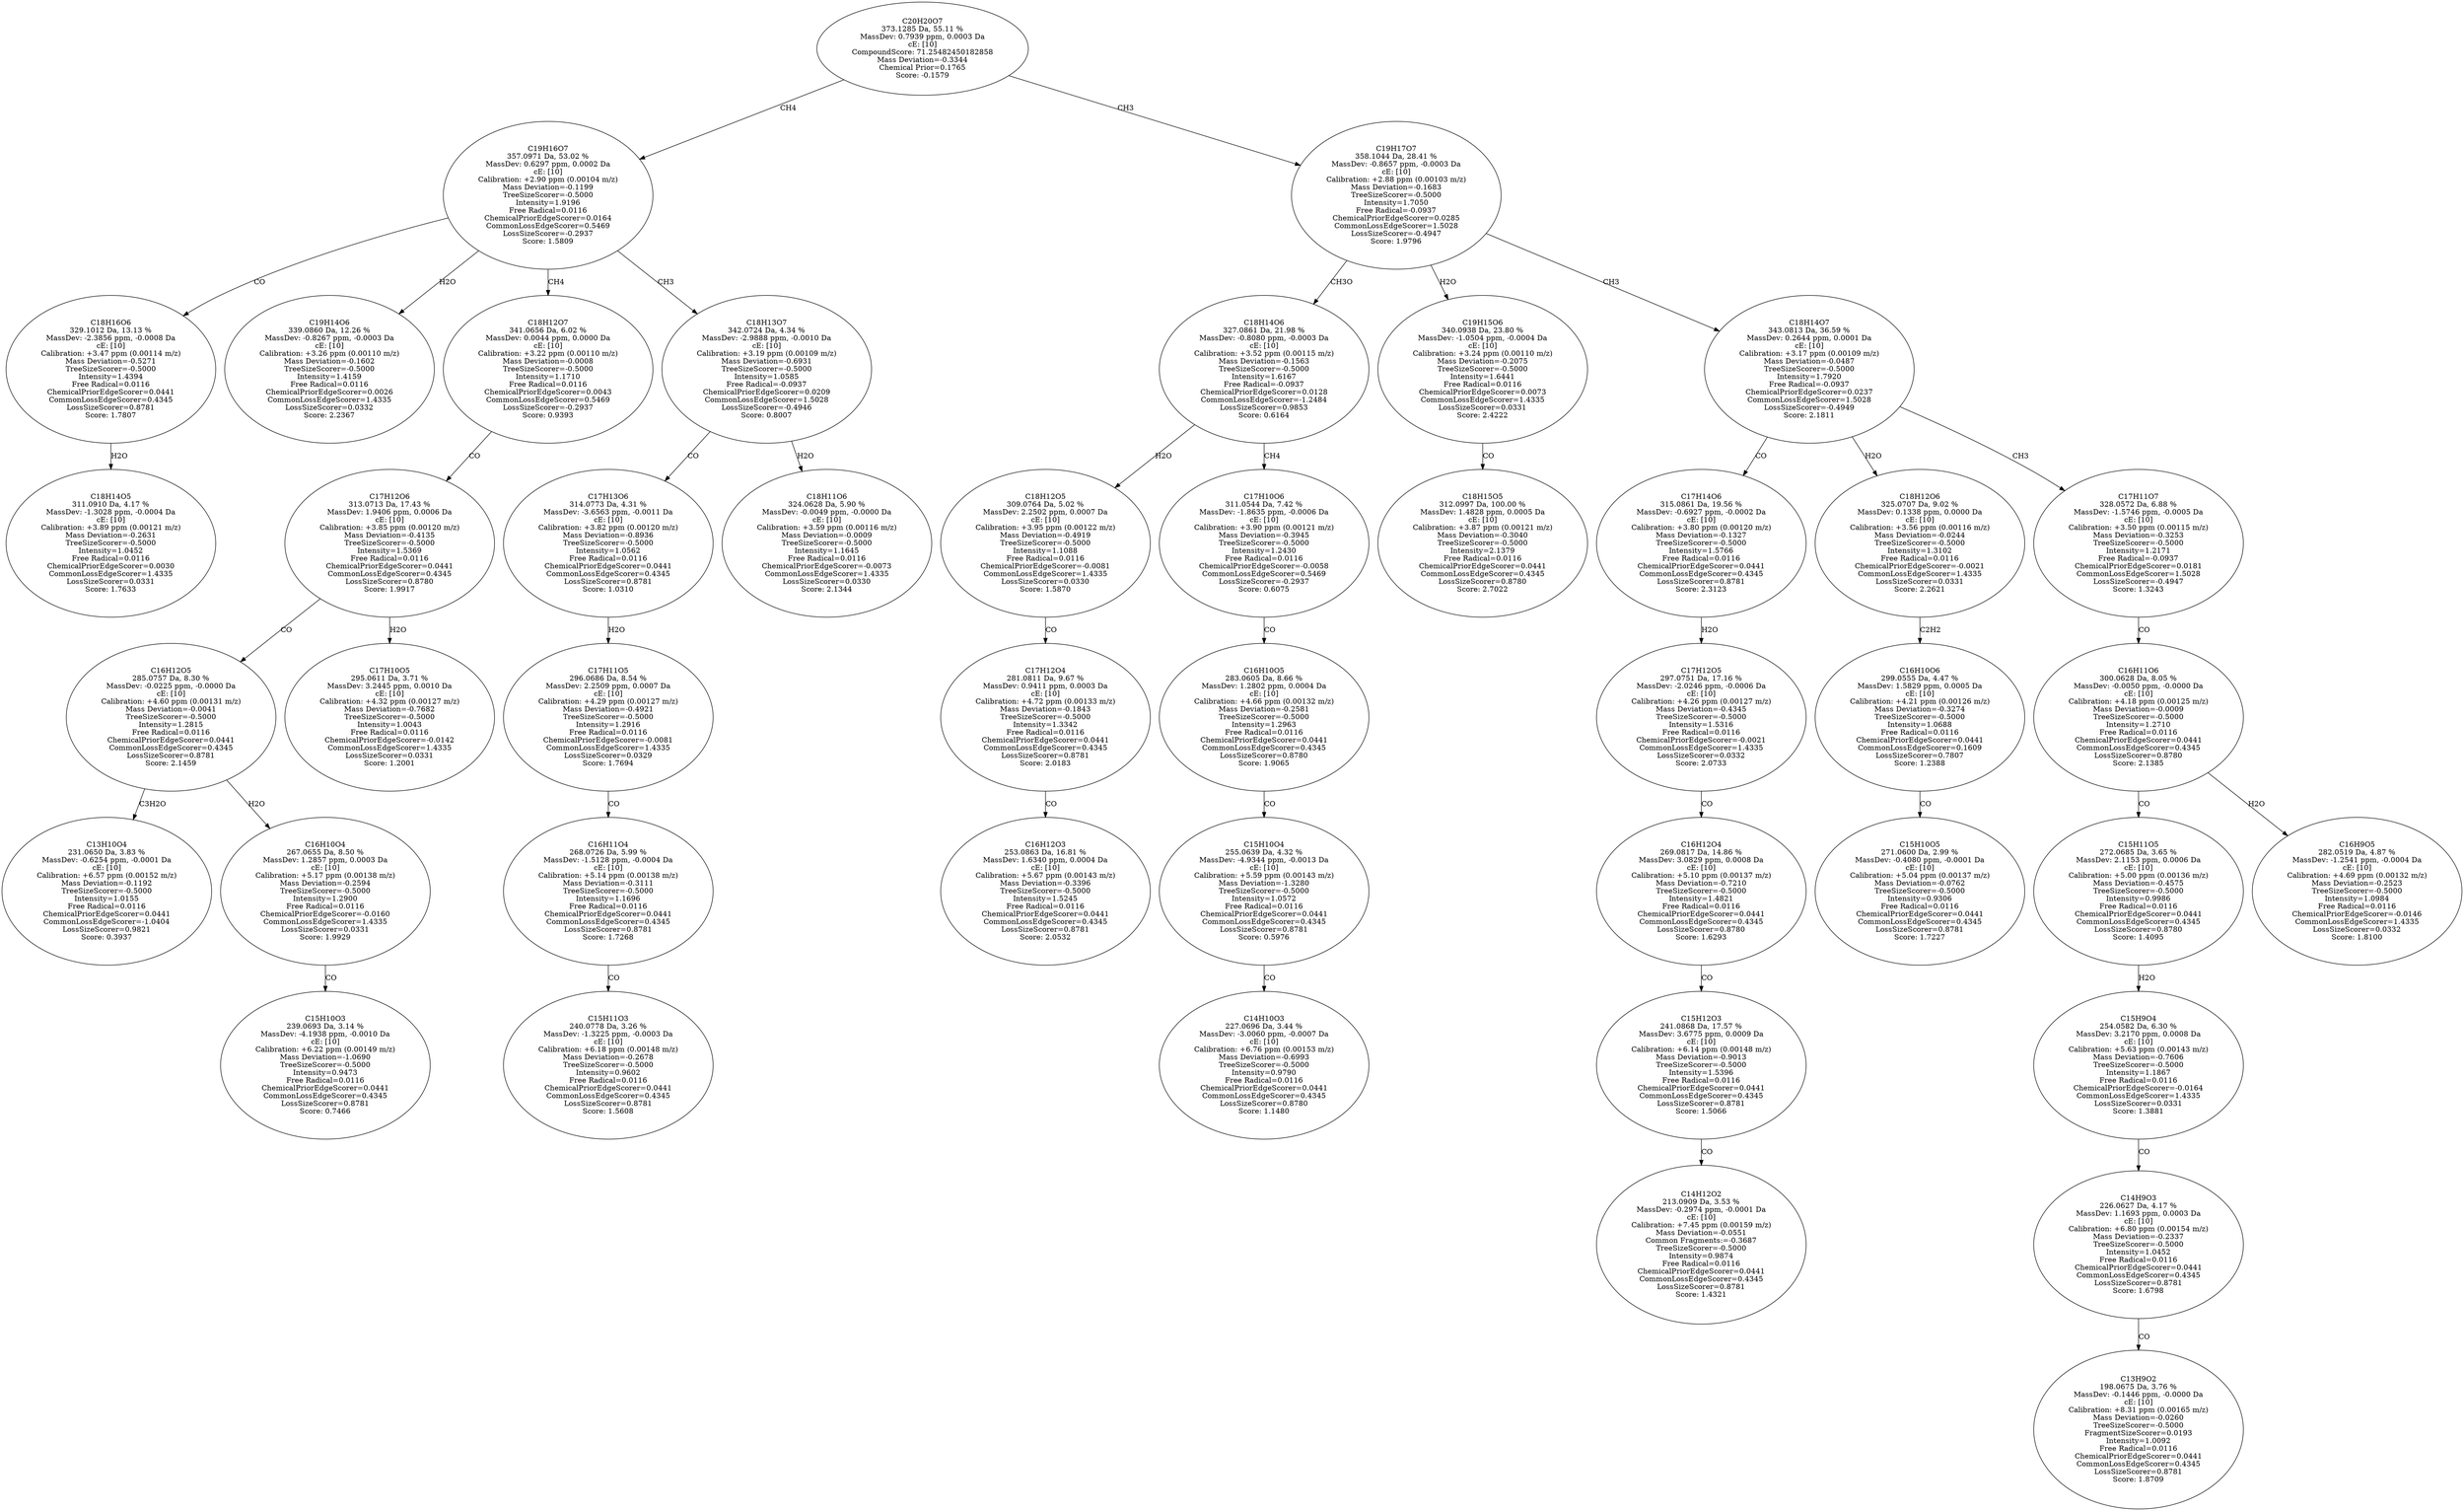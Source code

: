 strict digraph {
v1 [label="C18H14O5\n311.0910 Da, 4.17 %\nMassDev: -1.3028 ppm, -0.0004 Da\ncE: [10]\nCalibration: +3.89 ppm (0.00121 m/z)\nMass Deviation=-0.2631\nTreeSizeScorer=-0.5000\nIntensity=1.0452\nFree Radical=0.0116\nChemicalPriorEdgeScorer=0.0030\nCommonLossEdgeScorer=1.4335\nLossSizeScorer=0.0331\nScore: 1.7633"];
v2 [label="C18H16O6\n329.1012 Da, 13.13 %\nMassDev: -2.3856 ppm, -0.0008 Da\ncE: [10]\nCalibration: +3.47 ppm (0.00114 m/z)\nMass Deviation=-0.5271\nTreeSizeScorer=-0.5000\nIntensity=1.4394\nFree Radical=0.0116\nChemicalPriorEdgeScorer=0.0441\nCommonLossEdgeScorer=0.4345\nLossSizeScorer=0.8781\nScore: 1.7807"];
v3 [label="C19H14O6\n339.0860 Da, 12.26 %\nMassDev: -0.8267 ppm, -0.0003 Da\ncE: [10]\nCalibration: +3.26 ppm (0.00110 m/z)\nMass Deviation=-0.1602\nTreeSizeScorer=-0.5000\nIntensity=1.4159\nFree Radical=0.0116\nChemicalPriorEdgeScorer=0.0026\nCommonLossEdgeScorer=1.4335\nLossSizeScorer=0.0332\nScore: 2.2367"];
v4 [label="C13H10O4\n231.0650 Da, 3.83 %\nMassDev: -0.6254 ppm, -0.0001 Da\ncE: [10]\nCalibration: +6.57 ppm (0.00152 m/z)\nMass Deviation=-0.1192\nTreeSizeScorer=-0.5000\nIntensity=1.0155\nFree Radical=0.0116\nChemicalPriorEdgeScorer=0.0441\nCommonLossEdgeScorer=-1.0404\nLossSizeScorer=0.9821\nScore: 0.3937"];
v5 [label="C15H10O3\n239.0693 Da, 3.14 %\nMassDev: -4.1938 ppm, -0.0010 Da\ncE: [10]\nCalibration: +6.22 ppm (0.00149 m/z)\nMass Deviation=-1.0690\nTreeSizeScorer=-0.5000\nIntensity=0.9473\nFree Radical=0.0116\nChemicalPriorEdgeScorer=0.0441\nCommonLossEdgeScorer=0.4345\nLossSizeScorer=0.8781\nScore: 0.7466"];
v6 [label="C16H10O4\n267.0655 Da, 8.50 %\nMassDev: 1.2857 ppm, 0.0003 Da\ncE: [10]\nCalibration: +5.17 ppm (0.00138 m/z)\nMass Deviation=-0.2594\nTreeSizeScorer=-0.5000\nIntensity=1.2900\nFree Radical=0.0116\nChemicalPriorEdgeScorer=-0.0160\nCommonLossEdgeScorer=1.4335\nLossSizeScorer=0.0331\nScore: 1.9929"];
v7 [label="C16H12O5\n285.0757 Da, 8.30 %\nMassDev: -0.0225 ppm, -0.0000 Da\ncE: [10]\nCalibration: +4.60 ppm (0.00131 m/z)\nMass Deviation=-0.0041\nTreeSizeScorer=-0.5000\nIntensity=1.2815\nFree Radical=0.0116\nChemicalPriorEdgeScorer=0.0441\nCommonLossEdgeScorer=0.4345\nLossSizeScorer=0.8781\nScore: 2.1459"];
v8 [label="C17H10O5\n295.0611 Da, 3.71 %\nMassDev: 3.2445 ppm, 0.0010 Da\ncE: [10]\nCalibration: +4.32 ppm (0.00127 m/z)\nMass Deviation=-0.7682\nTreeSizeScorer=-0.5000\nIntensity=1.0043\nFree Radical=0.0116\nChemicalPriorEdgeScorer=-0.0142\nCommonLossEdgeScorer=1.4335\nLossSizeScorer=0.0331\nScore: 1.2001"];
v9 [label="C17H12O6\n313.0713 Da, 17.43 %\nMassDev: 1.9406 ppm, 0.0006 Da\ncE: [10]\nCalibration: +3.85 ppm (0.00120 m/z)\nMass Deviation=-0.4135\nTreeSizeScorer=-0.5000\nIntensity=1.5369\nFree Radical=0.0116\nChemicalPriorEdgeScorer=0.0441\nCommonLossEdgeScorer=0.4345\nLossSizeScorer=0.8780\nScore: 1.9917"];
v10 [label="C18H12O7\n341.0656 Da, 6.02 %\nMassDev: 0.0044 ppm, 0.0000 Da\ncE: [10]\nCalibration: +3.22 ppm (0.00110 m/z)\nMass Deviation=-0.0008\nTreeSizeScorer=-0.5000\nIntensity=1.1710\nFree Radical=0.0116\nChemicalPriorEdgeScorer=0.0043\nCommonLossEdgeScorer=0.5469\nLossSizeScorer=-0.2937\nScore: 0.9393"];
v11 [label="C15H11O3\n240.0778 Da, 3.26 %\nMassDev: -1.3225 ppm, -0.0003 Da\ncE: [10]\nCalibration: +6.18 ppm (0.00148 m/z)\nMass Deviation=-0.2678\nTreeSizeScorer=-0.5000\nIntensity=0.9602\nFree Radical=0.0116\nChemicalPriorEdgeScorer=0.0441\nCommonLossEdgeScorer=0.4345\nLossSizeScorer=0.8781\nScore: 1.5608"];
v12 [label="C16H11O4\n268.0726 Da, 5.99 %\nMassDev: -1.5128 ppm, -0.0004 Da\ncE: [10]\nCalibration: +5.14 ppm (0.00138 m/z)\nMass Deviation=-0.3111\nTreeSizeScorer=-0.5000\nIntensity=1.1696\nFree Radical=0.0116\nChemicalPriorEdgeScorer=0.0441\nCommonLossEdgeScorer=0.4345\nLossSizeScorer=0.8781\nScore: 1.7268"];
v13 [label="C17H11O5\n296.0686 Da, 8.54 %\nMassDev: 2.2509 ppm, 0.0007 Da\ncE: [10]\nCalibration: +4.29 ppm (0.00127 m/z)\nMass Deviation=-0.4921\nTreeSizeScorer=-0.5000\nIntensity=1.2916\nFree Radical=0.0116\nChemicalPriorEdgeScorer=-0.0081\nCommonLossEdgeScorer=1.4335\nLossSizeScorer=0.0329\nScore: 1.7694"];
v14 [label="C17H13O6\n314.0773 Da, 4.31 %\nMassDev: -3.6563 ppm, -0.0011 Da\ncE: [10]\nCalibration: +3.82 ppm (0.00120 m/z)\nMass Deviation=-0.8936\nTreeSizeScorer=-0.5000\nIntensity=1.0562\nFree Radical=0.0116\nChemicalPriorEdgeScorer=0.0441\nCommonLossEdgeScorer=0.4345\nLossSizeScorer=0.8781\nScore: 1.0310"];
v15 [label="C18H11O6\n324.0628 Da, 5.90 %\nMassDev: -0.0049 ppm, -0.0000 Da\ncE: [10]\nCalibration: +3.59 ppm (0.00116 m/z)\nMass Deviation=-0.0009\nTreeSizeScorer=-0.5000\nIntensity=1.1645\nFree Radical=0.0116\nChemicalPriorEdgeScorer=-0.0073\nCommonLossEdgeScorer=1.4335\nLossSizeScorer=0.0330\nScore: 2.1344"];
v16 [label="C18H13O7\n342.0724 Da, 4.34 %\nMassDev: -2.9888 ppm, -0.0010 Da\ncE: [10]\nCalibration: +3.19 ppm (0.00109 m/z)\nMass Deviation=-0.6931\nTreeSizeScorer=-0.5000\nIntensity=1.0585\nFree Radical=-0.0937\nChemicalPriorEdgeScorer=0.0209\nCommonLossEdgeScorer=1.5028\nLossSizeScorer=-0.4946\nScore: 0.8007"];
v17 [label="C19H16O7\n357.0971 Da, 53.02 %\nMassDev: 0.6297 ppm, 0.0002 Da\ncE: [10]\nCalibration: +2.90 ppm (0.00104 m/z)\nMass Deviation=-0.1199\nTreeSizeScorer=-0.5000\nIntensity=1.9196\nFree Radical=0.0116\nChemicalPriorEdgeScorer=0.0164\nCommonLossEdgeScorer=0.5469\nLossSizeScorer=-0.2937\nScore: 1.5809"];
v18 [label="C16H12O3\n253.0863 Da, 16.81 %\nMassDev: 1.6340 ppm, 0.0004 Da\ncE: [10]\nCalibration: +5.67 ppm (0.00143 m/z)\nMass Deviation=-0.3396\nTreeSizeScorer=-0.5000\nIntensity=1.5245\nFree Radical=0.0116\nChemicalPriorEdgeScorer=0.0441\nCommonLossEdgeScorer=0.4345\nLossSizeScorer=0.8781\nScore: 2.0532"];
v19 [label="C17H12O4\n281.0811 Da, 9.67 %\nMassDev: 0.9411 ppm, 0.0003 Da\ncE: [10]\nCalibration: +4.72 ppm (0.00133 m/z)\nMass Deviation=-0.1843\nTreeSizeScorer=-0.5000\nIntensity=1.3342\nFree Radical=0.0116\nChemicalPriorEdgeScorer=0.0441\nCommonLossEdgeScorer=0.4345\nLossSizeScorer=0.8781\nScore: 2.0183"];
v20 [label="C18H12O5\n309.0764 Da, 5.02 %\nMassDev: 2.2502 ppm, 0.0007 Da\ncE: [10]\nCalibration: +3.95 ppm (0.00122 m/z)\nMass Deviation=-0.4919\nTreeSizeScorer=-0.5000\nIntensity=1.1088\nFree Radical=0.0116\nChemicalPriorEdgeScorer=-0.0081\nCommonLossEdgeScorer=1.4335\nLossSizeScorer=0.0330\nScore: 1.5870"];
v21 [label="C14H10O3\n227.0696 Da, 3.44 %\nMassDev: -3.0060 ppm, -0.0007 Da\ncE: [10]\nCalibration: +6.76 ppm (0.00153 m/z)\nMass Deviation=-0.6993\nTreeSizeScorer=-0.5000\nIntensity=0.9790\nFree Radical=0.0116\nChemicalPriorEdgeScorer=0.0441\nCommonLossEdgeScorer=0.4345\nLossSizeScorer=0.8780\nScore: 1.1480"];
v22 [label="C15H10O4\n255.0639 Da, 4.32 %\nMassDev: -4.9344 ppm, -0.0013 Da\ncE: [10]\nCalibration: +5.59 ppm (0.00143 m/z)\nMass Deviation=-1.3280\nTreeSizeScorer=-0.5000\nIntensity=1.0572\nFree Radical=0.0116\nChemicalPriorEdgeScorer=0.0441\nCommonLossEdgeScorer=0.4345\nLossSizeScorer=0.8781\nScore: 0.5976"];
v23 [label="C16H10O5\n283.0605 Da, 8.66 %\nMassDev: 1.2802 ppm, 0.0004 Da\ncE: [10]\nCalibration: +4.66 ppm (0.00132 m/z)\nMass Deviation=-0.2581\nTreeSizeScorer=-0.5000\nIntensity=1.2963\nFree Radical=0.0116\nChemicalPriorEdgeScorer=0.0441\nCommonLossEdgeScorer=0.4345\nLossSizeScorer=0.8780\nScore: 1.9065"];
v24 [label="C17H10O6\n311.0544 Da, 7.42 %\nMassDev: -1.8635 ppm, -0.0006 Da\ncE: [10]\nCalibration: +3.90 ppm (0.00121 m/z)\nMass Deviation=-0.3945\nTreeSizeScorer=-0.5000\nIntensity=1.2430\nFree Radical=0.0116\nChemicalPriorEdgeScorer=-0.0058\nCommonLossEdgeScorer=0.5469\nLossSizeScorer=-0.2937\nScore: 0.6075"];
v25 [label="C18H14O6\n327.0861 Da, 21.98 %\nMassDev: -0.8080 ppm, -0.0003 Da\ncE: [10]\nCalibration: +3.52 ppm (0.00115 m/z)\nMass Deviation=-0.1563\nTreeSizeScorer=-0.5000\nIntensity=1.6167\nFree Radical=-0.0937\nChemicalPriorEdgeScorer=0.0128\nCommonLossEdgeScorer=-1.2484\nLossSizeScorer=0.9853\nScore: 0.6164"];
v26 [label="C18H15O5\n312.0997 Da, 100.00 %\nMassDev: 1.4828 ppm, 0.0005 Da\ncE: [10]\nCalibration: +3.87 ppm (0.00121 m/z)\nMass Deviation=-0.3040\nTreeSizeScorer=-0.5000\nIntensity=2.1379\nFree Radical=0.0116\nChemicalPriorEdgeScorer=0.0441\nCommonLossEdgeScorer=0.4345\nLossSizeScorer=0.8780\nScore: 2.7022"];
v27 [label="C19H15O6\n340.0938 Da, 23.80 %\nMassDev: -1.0504 ppm, -0.0004 Da\ncE: [10]\nCalibration: +3.24 ppm (0.00110 m/z)\nMass Deviation=-0.2075\nTreeSizeScorer=-0.5000\nIntensity=1.6441\nFree Radical=0.0116\nChemicalPriorEdgeScorer=0.0073\nCommonLossEdgeScorer=1.4335\nLossSizeScorer=0.0331\nScore: 2.4222"];
v28 [label="C14H12O2\n213.0909 Da, 3.53 %\nMassDev: -0.2974 ppm, -0.0001 Da\ncE: [10]\nCalibration: +7.45 ppm (0.00159 m/z)\nMass Deviation=-0.0551\nCommon Fragments:=-0.3687\nTreeSizeScorer=-0.5000\nIntensity=0.9874\nFree Radical=0.0116\nChemicalPriorEdgeScorer=0.0441\nCommonLossEdgeScorer=0.4345\nLossSizeScorer=0.8781\nScore: 1.4321"];
v29 [label="C15H12O3\n241.0868 Da, 17.57 %\nMassDev: 3.6775 ppm, 0.0009 Da\ncE: [10]\nCalibration: +6.14 ppm (0.00148 m/z)\nMass Deviation=-0.9013\nTreeSizeScorer=-0.5000\nIntensity=1.5396\nFree Radical=0.0116\nChemicalPriorEdgeScorer=0.0441\nCommonLossEdgeScorer=0.4345\nLossSizeScorer=0.8781\nScore: 1.5066"];
v30 [label="C16H12O4\n269.0817 Da, 14.86 %\nMassDev: 3.0829 ppm, 0.0008 Da\ncE: [10]\nCalibration: +5.10 ppm (0.00137 m/z)\nMass Deviation=-0.7210\nTreeSizeScorer=-0.5000\nIntensity=1.4821\nFree Radical=0.0116\nChemicalPriorEdgeScorer=0.0441\nCommonLossEdgeScorer=0.4345\nLossSizeScorer=0.8780\nScore: 1.6293"];
v31 [label="C17H12O5\n297.0751 Da, 17.16 %\nMassDev: -2.0246 ppm, -0.0006 Da\ncE: [10]\nCalibration: +4.26 ppm (0.00127 m/z)\nMass Deviation=-0.4345\nTreeSizeScorer=-0.5000\nIntensity=1.5316\nFree Radical=0.0116\nChemicalPriorEdgeScorer=-0.0021\nCommonLossEdgeScorer=1.4335\nLossSizeScorer=0.0332\nScore: 2.0733"];
v32 [label="C17H14O6\n315.0861 Da, 19.56 %\nMassDev: -0.6927 ppm, -0.0002 Da\ncE: [10]\nCalibration: +3.80 ppm (0.00120 m/z)\nMass Deviation=-0.1327\nTreeSizeScorer=-0.5000\nIntensity=1.5766\nFree Radical=0.0116\nChemicalPriorEdgeScorer=0.0441\nCommonLossEdgeScorer=0.4345\nLossSizeScorer=0.8781\nScore: 2.3123"];
v33 [label="C15H10O5\n271.0600 Da, 2.99 %\nMassDev: -0.4080 ppm, -0.0001 Da\ncE: [10]\nCalibration: +5.04 ppm (0.00137 m/z)\nMass Deviation=-0.0762\nTreeSizeScorer=-0.5000\nIntensity=0.9306\nFree Radical=0.0116\nChemicalPriorEdgeScorer=0.0441\nCommonLossEdgeScorer=0.4345\nLossSizeScorer=0.8781\nScore: 1.7227"];
v34 [label="C16H10O6\n299.0555 Da, 4.47 %\nMassDev: 1.5829 ppm, 0.0005 Da\ncE: [10]\nCalibration: +4.21 ppm (0.00126 m/z)\nMass Deviation=-0.3274\nTreeSizeScorer=-0.5000\nIntensity=1.0688\nFree Radical=0.0116\nChemicalPriorEdgeScorer=0.0441\nCommonLossEdgeScorer=0.1609\nLossSizeScorer=0.7807\nScore: 1.2388"];
v35 [label="C18H12O6\n325.0707 Da, 9.02 %\nMassDev: 0.1338 ppm, 0.0000 Da\ncE: [10]\nCalibration: +3.56 ppm (0.00116 m/z)\nMass Deviation=-0.0244\nTreeSizeScorer=-0.5000\nIntensity=1.3102\nFree Radical=0.0116\nChemicalPriorEdgeScorer=-0.0021\nCommonLossEdgeScorer=1.4335\nLossSizeScorer=0.0331\nScore: 2.2621"];
v36 [label="C13H9O2\n198.0675 Da, 3.76 %\nMassDev: -0.1446 ppm, -0.0000 Da\ncE: [10]\nCalibration: +8.31 ppm (0.00165 m/z)\nMass Deviation=-0.0260\nTreeSizeScorer=-0.5000\nFragmentSizeScorer=0.0193\nIntensity=1.0092\nFree Radical=0.0116\nChemicalPriorEdgeScorer=0.0441\nCommonLossEdgeScorer=0.4345\nLossSizeScorer=0.8781\nScore: 1.8709"];
v37 [label="C14H9O3\n226.0627 Da, 4.17 %\nMassDev: 1.1693 ppm, 0.0003 Da\ncE: [10]\nCalibration: +6.80 ppm (0.00154 m/z)\nMass Deviation=-0.2337\nTreeSizeScorer=-0.5000\nIntensity=1.0452\nFree Radical=0.0116\nChemicalPriorEdgeScorer=0.0441\nCommonLossEdgeScorer=0.4345\nLossSizeScorer=0.8781\nScore: 1.6798"];
v38 [label="C15H9O4\n254.0582 Da, 6.30 %\nMassDev: 3.2170 ppm, 0.0008 Da\ncE: [10]\nCalibration: +5.63 ppm (0.00143 m/z)\nMass Deviation=-0.7606\nTreeSizeScorer=-0.5000\nIntensity=1.1867\nFree Radical=0.0116\nChemicalPriorEdgeScorer=-0.0164\nCommonLossEdgeScorer=1.4335\nLossSizeScorer=0.0331\nScore: 1.3881"];
v39 [label="C15H11O5\n272.0685 Da, 3.65 %\nMassDev: 2.1153 ppm, 0.0006 Da\ncE: [10]\nCalibration: +5.00 ppm (0.00136 m/z)\nMass Deviation=-0.4575\nTreeSizeScorer=-0.5000\nIntensity=0.9986\nFree Radical=0.0116\nChemicalPriorEdgeScorer=0.0441\nCommonLossEdgeScorer=0.4345\nLossSizeScorer=0.8780\nScore: 1.4095"];
v40 [label="C16H9O5\n282.0519 Da, 4.87 %\nMassDev: -1.2541 ppm, -0.0004 Da\ncE: [10]\nCalibration: +4.69 ppm (0.00132 m/z)\nMass Deviation=-0.2523\nTreeSizeScorer=-0.5000\nIntensity=1.0984\nFree Radical=0.0116\nChemicalPriorEdgeScorer=-0.0146\nCommonLossEdgeScorer=1.4335\nLossSizeScorer=0.0332\nScore: 1.8100"];
v41 [label="C16H11O6\n300.0628 Da, 8.05 %\nMassDev: -0.0050 ppm, -0.0000 Da\ncE: [10]\nCalibration: +4.18 ppm (0.00125 m/z)\nMass Deviation=-0.0009\nTreeSizeScorer=-0.5000\nIntensity=1.2710\nFree Radical=0.0116\nChemicalPriorEdgeScorer=0.0441\nCommonLossEdgeScorer=0.4345\nLossSizeScorer=0.8780\nScore: 2.1385"];
v42 [label="C17H11O7\n328.0572 Da, 6.88 %\nMassDev: -1.5746 ppm, -0.0005 Da\ncE: [10]\nCalibration: +3.50 ppm (0.00115 m/z)\nMass Deviation=-0.3253\nTreeSizeScorer=-0.5000\nIntensity=1.2171\nFree Radical=-0.0937\nChemicalPriorEdgeScorer=0.0181\nCommonLossEdgeScorer=1.5028\nLossSizeScorer=-0.4947\nScore: 1.3243"];
v43 [label="C18H14O7\n343.0813 Da, 36.59 %\nMassDev: 0.2644 ppm, 0.0001 Da\ncE: [10]\nCalibration: +3.17 ppm (0.00109 m/z)\nMass Deviation=-0.0487\nTreeSizeScorer=-0.5000\nIntensity=1.7920\nFree Radical=-0.0937\nChemicalPriorEdgeScorer=0.0237\nCommonLossEdgeScorer=1.5028\nLossSizeScorer=-0.4949\nScore: 2.1811"];
v44 [label="C19H17O7\n358.1044 Da, 28.41 %\nMassDev: -0.8657 ppm, -0.0003 Da\ncE: [10]\nCalibration: +2.88 ppm (0.00103 m/z)\nMass Deviation=-0.1683\nTreeSizeScorer=-0.5000\nIntensity=1.7050\nFree Radical=-0.0937\nChemicalPriorEdgeScorer=0.0285\nCommonLossEdgeScorer=1.5028\nLossSizeScorer=-0.4947\nScore: 1.9796"];
v45 [label="C20H20O7\n373.1285 Da, 55.11 %\nMassDev: 0.7939 ppm, 0.0003 Da\ncE: [10]\nCompoundScore: 71.25482450182858\nMass Deviation=-0.3344\nChemical Prior=0.1765\nScore: -0.1579"];
v2 -> v1 [label="H2O"];
v17 -> v2 [label="CO"];
v17 -> v3 [label="H2O"];
v7 -> v4 [label="C3H2O"];
v6 -> v5 [label="CO"];
v7 -> v6 [label="H2O"];
v9 -> v7 [label="CO"];
v9 -> v8 [label="H2O"];
v10 -> v9 [label="CO"];
v17 -> v10 [label="CH4"];
v12 -> v11 [label="CO"];
v13 -> v12 [label="CO"];
v14 -> v13 [label="H2O"];
v16 -> v14 [label="CO"];
v16 -> v15 [label="H2O"];
v17 -> v16 [label="CH3"];
v45 -> v17 [label="CH4"];
v19 -> v18 [label="CO"];
v20 -> v19 [label="CO"];
v25 -> v20 [label="H2O"];
v22 -> v21 [label="CO"];
v23 -> v22 [label="CO"];
v24 -> v23 [label="CO"];
v25 -> v24 [label="CH4"];
v44 -> v25 [label="CH3O"];
v27 -> v26 [label="CO"];
v44 -> v27 [label="H2O"];
v29 -> v28 [label="CO"];
v30 -> v29 [label="CO"];
v31 -> v30 [label="CO"];
v32 -> v31 [label="H2O"];
v43 -> v32 [label="CO"];
v34 -> v33 [label="CO"];
v35 -> v34 [label="C2H2"];
v43 -> v35 [label="H2O"];
v37 -> v36 [label="CO"];
v38 -> v37 [label="CO"];
v39 -> v38 [label="H2O"];
v41 -> v39 [label="CO"];
v41 -> v40 [label="H2O"];
v42 -> v41 [label="CO"];
v43 -> v42 [label="CH3"];
v44 -> v43 [label="CH3"];
v45 -> v44 [label="CH3"];
}